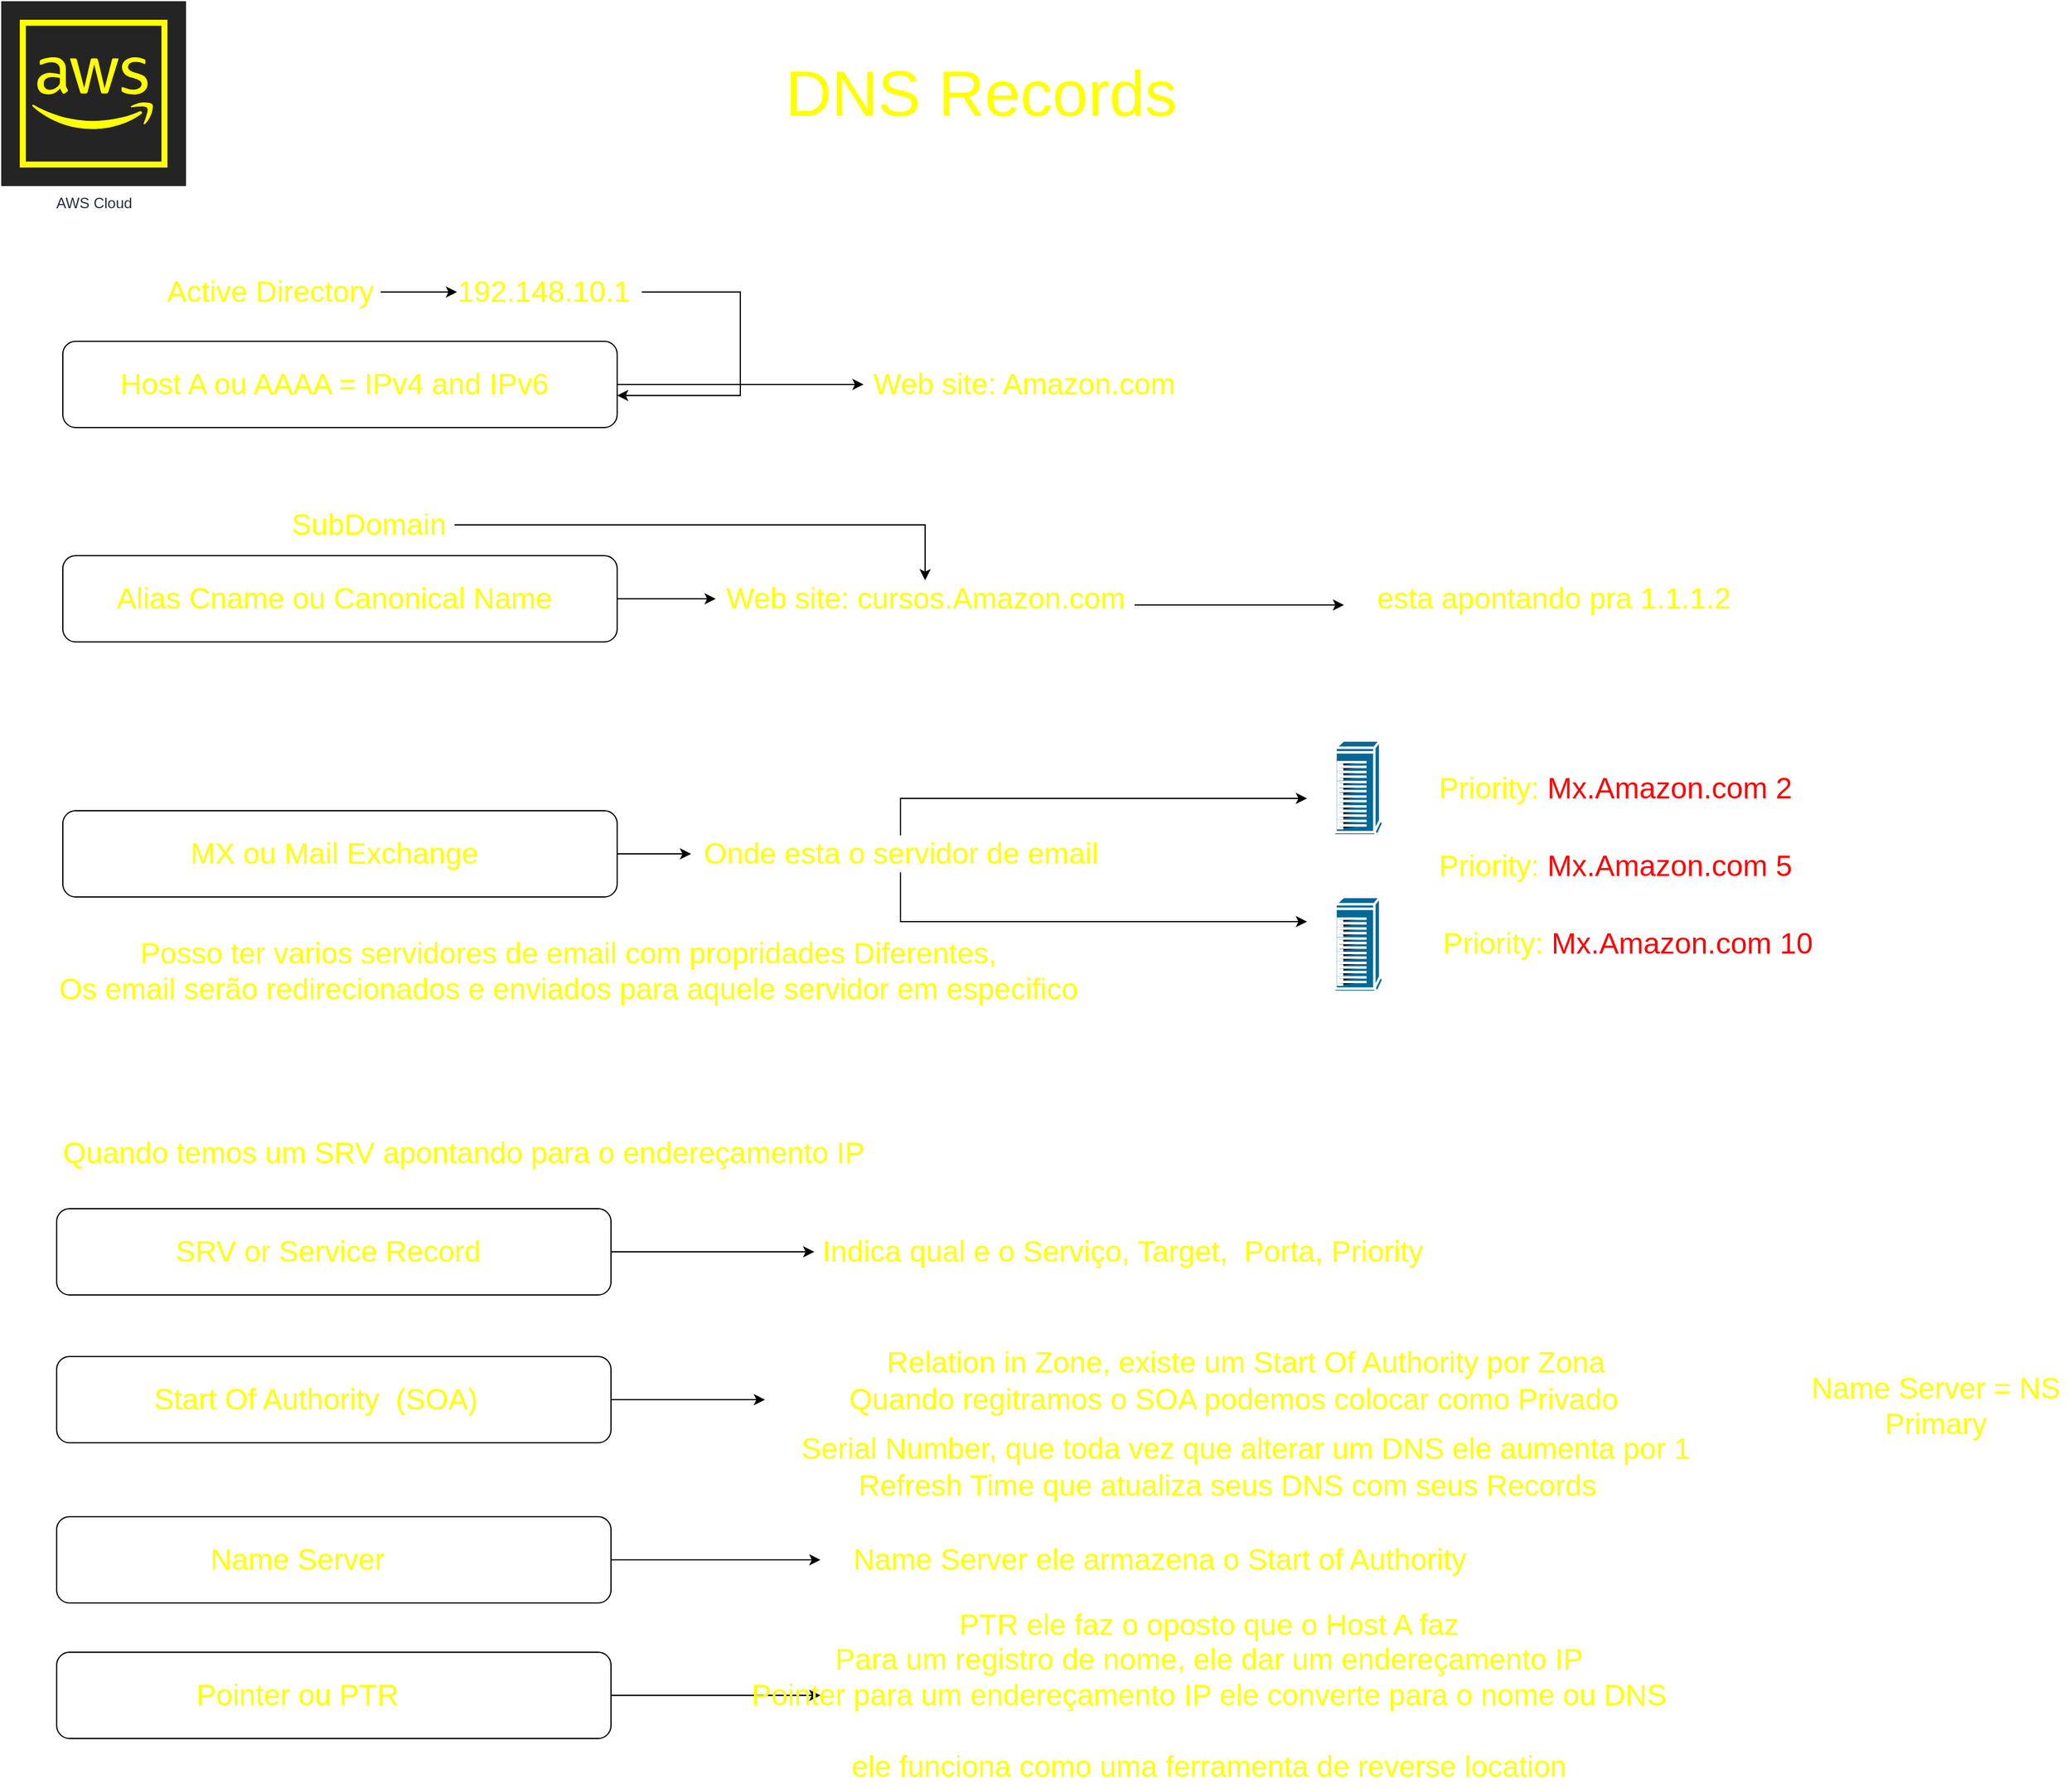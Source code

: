 <mxfile version="17.4.2" type="device"><diagram id="hCCKj2vFTID0ffG-_fMM" name="DNS Records"><mxGraphModel dx="1422" dy="3204" grid="1" gridSize="10" guides="1" tooltips="1" connect="1" arrows="1" fold="1" page="1" pageScale="1" pageWidth="1920" pageHeight="1200" math="0" shadow="0"><root><mxCell id="0"/><mxCell id="1" parent="0"/><mxCell id="IoY1ESuGI4Xy5PRTyeOw-23" style="edgeStyle=orthogonalEdgeStyle;rounded=0;orthogonalLoop=1;jettySize=auto;html=1;fontSize=24;fontColor=#FFFF00;" parent="1" source="IoY1ESuGI4Xy5PRTyeOw-3" edge="1"><mxGeometry relative="1" as="geometry"><mxPoint x="730" y="-2079" as="targetPoint"/></mxGeometry></mxCell><mxCell id="IoY1ESuGI4Xy5PRTyeOw-3" value="" style="rounded=1;whiteSpace=wrap;html=1;fontSize=16;fontColor=#D5E8D4;" parent="1" vertex="1"><mxGeometry x="80" y="-2114" width="450" height="70" as="geometry"/></mxCell><mxCell id="IoY1ESuGI4Xy5PRTyeOw-4" value="DNS Records" style="text;html=1;align=center;verticalAlign=middle;resizable=0;points=[];autosize=1;strokeColor=none;fillColor=none;fontSize=52;fontColor=#FFFF00;" parent="1" vertex="1"><mxGeometry x="660" y="-2350" width="330" height="70" as="geometry"/></mxCell><mxCell id="IoY1ESuGI4Xy5PRTyeOw-22" style="edgeStyle=orthogonalEdgeStyle;rounded=0;orthogonalLoop=1;jettySize=auto;html=1;fontSize=24;fontColor=#FFFF00;" parent="1" source="IoY1ESuGI4Xy5PRTyeOw-5" edge="1"><mxGeometry relative="1" as="geometry"><mxPoint x="610" y="-1905" as="targetPoint"/></mxGeometry></mxCell><mxCell id="IoY1ESuGI4Xy5PRTyeOw-5" value="" style="rounded=1;whiteSpace=wrap;html=1;fontSize=16;fontColor=#D5E8D4;" parent="1" vertex="1"><mxGeometry x="80" y="-1940" width="450" height="70" as="geometry"/></mxCell><mxCell id="IoY1ESuGI4Xy5PRTyeOw-31" style="edgeStyle=orthogonalEdgeStyle;rounded=0;orthogonalLoop=1;jettySize=auto;html=1;fontSize=24;fontColor=#FFFF00;" parent="1" source="IoY1ESuGI4Xy5PRTyeOw-6" target="IoY1ESuGI4Xy5PRTyeOw-30" edge="1"><mxGeometry relative="1" as="geometry"/></mxCell><mxCell id="IoY1ESuGI4Xy5PRTyeOw-6" value="" style="rounded=1;whiteSpace=wrap;html=1;fontSize=16;fontColor=#D5E8D4;" parent="1" vertex="1"><mxGeometry x="80" y="-1733" width="450" height="70" as="geometry"/></mxCell><mxCell id="IoY1ESuGI4Xy5PRTyeOw-43" style="edgeStyle=orthogonalEdgeStyle;rounded=0;orthogonalLoop=1;jettySize=auto;html=1;fontSize=24;fontColor=#FFFF00;" parent="1" source="IoY1ESuGI4Xy5PRTyeOw-7" edge="1"><mxGeometry relative="1" as="geometry"><mxPoint x="690" y="-1375" as="targetPoint"/><Array as="points"><mxPoint x="670" y="-1375"/></Array></mxGeometry></mxCell><mxCell id="IoY1ESuGI4Xy5PRTyeOw-7" value="" style="rounded=1;whiteSpace=wrap;html=1;fontSize=16;fontColor=#D5E8D4;" parent="1" vertex="1"><mxGeometry x="75" y="-1410" width="450" height="70" as="geometry"/></mxCell><mxCell id="IoY1ESuGI4Xy5PRTyeOw-9" value="Host A ou AAAA = IPv4 and IPv6" style="text;html=1;align=center;verticalAlign=middle;resizable=0;points=[];autosize=1;strokeColor=none;fillColor=none;fontSize=24;fontColor=#FFFF00;" parent="1" vertex="1"><mxGeometry x="120" y="-2094" width="360" height="30" as="geometry"/></mxCell><mxCell id="IoY1ESuGI4Xy5PRTyeOw-10" value="Alias Cname ou Canonical Name&lt;br&gt;" style="text;html=1;align=center;verticalAlign=middle;resizable=0;points=[];autosize=1;strokeColor=none;fillColor=none;fontSize=24;fontColor=#FFFF00;" parent="1" vertex="1"><mxGeometry x="115" y="-1920" width="370" height="30" as="geometry"/></mxCell><mxCell id="IoY1ESuGI4Xy5PRTyeOw-46" style="edgeStyle=orthogonalEdgeStyle;rounded=0;orthogonalLoop=1;jettySize=auto;html=1;fontSize=24;fontColor=#FFFF00;" parent="1" source="IoY1ESuGI4Xy5PRTyeOw-11" edge="1"><mxGeometry relative="1" as="geometry"><mxPoint x="650" y="-1255" as="targetPoint"/></mxGeometry></mxCell><mxCell id="IoY1ESuGI4Xy5PRTyeOw-11" value="" style="rounded=1;whiteSpace=wrap;html=1;fontSize=16;fontColor=#D5E8D4;" parent="1" vertex="1"><mxGeometry x="75" y="-1290" width="450" height="70" as="geometry"/></mxCell><mxCell id="IoY1ESuGI4Xy5PRTyeOw-55" style="edgeStyle=orthogonalEdgeStyle;rounded=0;orthogonalLoop=1;jettySize=auto;html=1;fontSize=24;fontColor=#FFFF00;" parent="1" source="IoY1ESuGI4Xy5PRTyeOw-12" edge="1"><mxGeometry relative="1" as="geometry"><mxPoint x="695" y="-1125" as="targetPoint"/></mxGeometry></mxCell><mxCell id="IoY1ESuGI4Xy5PRTyeOw-12" value="" style="rounded=1;whiteSpace=wrap;html=1;fontSize=16;fontColor=#D5E8D4;" parent="1" vertex="1"><mxGeometry x="75" y="-1160" width="450" height="70" as="geometry"/></mxCell><mxCell id="IoY1ESuGI4Xy5PRTyeOw-15" value="MX ou Mail Exchange" style="text;html=1;align=center;verticalAlign=middle;resizable=0;points=[];autosize=1;strokeColor=none;fillColor=none;fontSize=24;fontColor=#FFFF00;" parent="1" vertex="1"><mxGeometry x="175" y="-1713" width="250" height="30" as="geometry"/></mxCell><mxCell id="IoY1ESuGI4Xy5PRTyeOw-16" value="SRV or Service Record" style="text;html=1;align=center;verticalAlign=middle;resizable=0;points=[];autosize=1;strokeColor=none;fillColor=none;fontSize=24;fontColor=#FFFF00;" parent="1" vertex="1"><mxGeometry x="165" y="-1390" width="260" height="30" as="geometry"/></mxCell><mxCell id="IoY1ESuGI4Xy5PRTyeOw-17" value="" style="shape=image;html=1;verticalAlign=top;verticalLabelPosition=bottom;labelBackgroundColor=#ffffff;imageAspect=0;aspect=fixed;image=https://cdn1.iconfinder.com/data/icons/bootstrap/16/badge-ad-128.png;fontSize=24;fontColor=#FFFF00;" parent="1" vertex="1"><mxGeometry x="80" y="-2190" width="78" height="78" as="geometry"/></mxCell><mxCell id="IoY1ESuGI4Xy5PRTyeOw-19" style="edgeStyle=orthogonalEdgeStyle;rounded=0;orthogonalLoop=1;jettySize=auto;html=1;fontSize=24;fontColor=#FFFF00;" parent="1" source="IoY1ESuGI4Xy5PRTyeOw-18" edge="1"><mxGeometry relative="1" as="geometry"><mxPoint x="400" y="-2154" as="targetPoint"/></mxGeometry></mxCell><mxCell id="IoY1ESuGI4Xy5PRTyeOw-18" value="Active Directory" style="text;html=1;align=center;verticalAlign=middle;resizable=0;points=[];autosize=1;strokeColor=none;fillColor=none;fontSize=24;fontColor=#FFFF00;" parent="1" vertex="1"><mxGeometry x="158" y="-2169" width="180" height="30" as="geometry"/></mxCell><mxCell id="IoY1ESuGI4Xy5PRTyeOw-21" style="edgeStyle=orthogonalEdgeStyle;rounded=0;orthogonalLoop=1;jettySize=auto;html=1;fontSize=24;fontColor=#FFFF00;" parent="1" source="IoY1ESuGI4Xy5PRTyeOw-20" target="IoY1ESuGI4Xy5PRTyeOw-3" edge="1"><mxGeometry relative="1" as="geometry"><mxPoint x="600" y="-2070" as="targetPoint"/><Array as="points"><mxPoint x="630" y="-2154"/><mxPoint x="630" y="-2070"/></Array></mxGeometry></mxCell><mxCell id="IoY1ESuGI4Xy5PRTyeOw-20" value="192.148.10.1" style="text;html=1;align=center;verticalAlign=middle;resizable=0;points=[];autosize=1;strokeColor=none;fillColor=none;fontSize=24;fontColor=#FFFF00;" parent="1" vertex="1"><mxGeometry x="390" y="-2169" width="160" height="30" as="geometry"/></mxCell><mxCell id="IoY1ESuGI4Xy5PRTyeOw-24" value="Web site: Amazon.com" style="text;html=1;align=center;verticalAlign=middle;resizable=0;points=[];autosize=1;strokeColor=none;fillColor=none;fontSize=24;fontColor=#FFFF00;" parent="1" vertex="1"><mxGeometry x="730" y="-2094" width="260" height="30" as="geometry"/></mxCell><mxCell id="IoY1ESuGI4Xy5PRTyeOw-28" style="edgeStyle=orthogonalEdgeStyle;rounded=0;orthogonalLoop=1;jettySize=auto;html=1;fontSize=24;fontColor=#FFFF00;" parent="1" source="IoY1ESuGI4Xy5PRTyeOw-25" edge="1"><mxGeometry relative="1" as="geometry"><mxPoint x="1120" y="-1900" as="targetPoint"/><Array as="points"><mxPoint x="1080" y="-1900"/></Array></mxGeometry></mxCell><mxCell id="IoY1ESuGI4Xy5PRTyeOw-25" value="Web site: cursos.Amazon.com" style="text;html=1;align=center;verticalAlign=middle;resizable=0;points=[];autosize=1;strokeColor=none;fillColor=none;fontSize=24;fontColor=#FFFF00;" parent="1" vertex="1"><mxGeometry x="610" y="-1920" width="340" height="30" as="geometry"/></mxCell><mxCell id="IoY1ESuGI4Xy5PRTyeOw-27" style="edgeStyle=orthogonalEdgeStyle;rounded=0;orthogonalLoop=1;jettySize=auto;html=1;fontSize=24;fontColor=#FFFF00;" parent="1" source="IoY1ESuGI4Xy5PRTyeOw-26" target="IoY1ESuGI4Xy5PRTyeOw-25" edge="1"><mxGeometry relative="1" as="geometry"/></mxCell><mxCell id="IoY1ESuGI4Xy5PRTyeOw-26" value="SubDomain" style="text;html=1;align=center;verticalAlign=middle;resizable=0;points=[];autosize=1;strokeColor=none;fillColor=none;fontSize=24;fontColor=#FFFF00;" parent="1" vertex="1"><mxGeometry x="258" y="-1980" width="140" height="30" as="geometry"/></mxCell><mxCell id="IoY1ESuGI4Xy5PRTyeOw-29" value="esta apontando pra 1.1.1.2" style="text;html=1;align=center;verticalAlign=middle;resizable=0;points=[];autosize=1;strokeColor=none;fillColor=none;fontSize=24;fontColor=#FFFF00;" parent="1" vertex="1"><mxGeometry x="1140" y="-1920" width="300" height="30" as="geometry"/></mxCell><mxCell id="IoY1ESuGI4Xy5PRTyeOw-32" style="edgeStyle=orthogonalEdgeStyle;rounded=0;orthogonalLoop=1;jettySize=auto;html=1;fontSize=24;fontColor=#FFFF00;" parent="1" source="IoY1ESuGI4Xy5PRTyeOw-30" edge="1"><mxGeometry relative="1" as="geometry"><mxPoint x="1090" y="-1743" as="targetPoint"/><Array as="points"><mxPoint x="760" y="-1743"/><mxPoint x="1020" y="-1743"/></Array></mxGeometry></mxCell><mxCell id="IoY1ESuGI4Xy5PRTyeOw-34" style="edgeStyle=orthogonalEdgeStyle;rounded=0;orthogonalLoop=1;jettySize=auto;html=1;fontSize=24;fontColor=#FFFF00;" parent="1" source="IoY1ESuGI4Xy5PRTyeOw-30" edge="1"><mxGeometry relative="1" as="geometry"><mxPoint x="1090" y="-1643" as="targetPoint"/><Array as="points"><mxPoint x="760" y="-1643"/><mxPoint x="1090" y="-1643"/></Array></mxGeometry></mxCell><mxCell id="IoY1ESuGI4Xy5PRTyeOw-30" value="Onde esta o servidor de email" style="text;html=1;align=center;verticalAlign=middle;resizable=0;points=[];autosize=1;strokeColor=none;fillColor=none;fontSize=24;fontColor=#FFFF00;" parent="1" vertex="1"><mxGeometry x="590" y="-1713" width="340" height="30" as="geometry"/></mxCell><mxCell id="IoY1ESuGI4Xy5PRTyeOw-33" value="AWS Cloud" style="sketch=0;outlineConnect=0;fontColor=#232F3E;gradientColor=none;strokeColor=#FFFF00;fillColor=#242424;dashed=0;verticalLabelPosition=bottom;verticalAlign=top;align=center;html=1;fontSize=12;fontStyle=0;aspect=fixed;shape=mxgraph.aws4.resourceIcon;resIcon=mxgraph.aws4.aws_cloud;" parent="1" vertex="1"><mxGeometry x="30" y="-2390" width="150" height="150" as="geometry"/></mxCell><mxCell id="IoY1ESuGI4Xy5PRTyeOw-35" value="" style="shape=mxgraph.cisco.computers_and_peripherals.ibm_tower;sketch=0;html=1;pointerEvents=1;dashed=0;fillColor=#036897;strokeColor=#ffffff;strokeWidth=2;verticalLabelPosition=bottom;verticalAlign=top;align=center;outlineConnect=0;fontSize=24;fontColor=#FFFF00;" parent="1" vertex="1"><mxGeometry x="1110" y="-1790" width="42" height="77" as="geometry"/></mxCell><mxCell id="IoY1ESuGI4Xy5PRTyeOw-36" value="" style="shape=mxgraph.cisco.computers_and_peripherals.ibm_tower;sketch=0;html=1;pointerEvents=1;dashed=0;fillColor=#036897;strokeColor=#ffffff;strokeWidth=2;verticalLabelPosition=bottom;verticalAlign=top;align=center;outlineConnect=0;fontSize=24;fontColor=#FFFF00;" parent="1" vertex="1"><mxGeometry x="1110" y="-1663" width="42" height="77" as="geometry"/></mxCell><mxCell id="IoY1ESuGI4Xy5PRTyeOw-37" value="&lt;font color=&quot;#ffff00&quot;&gt;Priority:&lt;/font&gt; Mx.Amazon.com 2" style="text;html=1;align=center;verticalAlign=middle;resizable=0;points=[];autosize=1;fontSize=24;fontColor=#FF0000;" parent="1" vertex="1"><mxGeometry x="1190" y="-1766.5" width="300" height="30" as="geometry"/></mxCell><mxCell id="IoY1ESuGI4Xy5PRTyeOw-39" value="&lt;font color=&quot;#ffff00&quot;&gt;Priority:&lt;/font&gt; Mx.Amazon.com 5" style="text;html=1;align=center;verticalAlign=middle;resizable=0;points=[];autosize=1;fontSize=24;fontColor=#FF0000;" parent="1" vertex="1"><mxGeometry x="1190" y="-1703" width="300" height="30" as="geometry"/></mxCell><mxCell id="IoY1ESuGI4Xy5PRTyeOw-40" value="&lt;font color=&quot;#ffff00&quot;&gt;Priority:&lt;/font&gt; Mx.Amazon.com 10" style="text;html=1;align=center;verticalAlign=middle;resizable=0;points=[];autosize=1;fontSize=24;fontColor=#FF0000;" parent="1" vertex="1"><mxGeometry x="1190" y="-1640" width="320" height="30" as="geometry"/></mxCell><mxCell id="IoY1ESuGI4Xy5PRTyeOw-41" value="Posso ter varios servidores de email com propridades Diferentes,&lt;br&gt;Os email serão redirecionados e enviados para aquele servidor em especifico" style="text;html=1;align=center;verticalAlign=middle;resizable=0;points=[];autosize=1;strokeColor=none;fillColor=none;fontSize=24;fontColor=#FFFF00;" parent="1" vertex="1"><mxGeometry x="70" y="-1633" width="840" height="60" as="geometry"/></mxCell><mxCell id="IoY1ESuGI4Xy5PRTyeOw-42" value="Quando temos um SRV apontando para o endereçamento IP" style="text;html=1;align=center;verticalAlign=middle;resizable=0;points=[];autosize=1;strokeColor=none;fillColor=none;fontSize=24;fontColor=#FFFF00;" parent="1" vertex="1"><mxGeometry x="70" y="-1470" width="670" height="30" as="geometry"/></mxCell><mxCell id="IoY1ESuGI4Xy5PRTyeOw-44" value="Indica qual e o Serviço, Target,&amp;nbsp; Porta, Priority" style="text;html=1;align=center;verticalAlign=middle;resizable=0;points=[];autosize=1;strokeColor=none;fillColor=none;fontSize=24;fontColor=#FFFF00;" parent="1" vertex="1"><mxGeometry x="690" y="-1390" width="500" height="30" as="geometry"/></mxCell><mxCell id="IoY1ESuGI4Xy5PRTyeOw-45" value="Start Of Authority&amp;nbsp; (SOA)" style="text;html=1;align=center;verticalAlign=middle;resizable=0;points=[];autosize=1;strokeColor=none;fillColor=none;fontSize=24;fontColor=#FFFF00;" parent="1" vertex="1"><mxGeometry x="145" y="-1270" width="280" height="30" as="geometry"/></mxCell><mxCell id="IoY1ESuGI4Xy5PRTyeOw-47" value="Relation in Zone, existe um Start Of Authority por Zona" style="text;html=1;align=center;verticalAlign=middle;resizable=0;points=[];autosize=1;strokeColor=none;fillColor=none;fontSize=24;fontColor=#FFFF00;" parent="1" vertex="1"><mxGeometry x="740" y="-1300" width="600" height="30" as="geometry"/></mxCell><mxCell id="IoY1ESuGI4Xy5PRTyeOw-48" value="Name Server = NS&lt;br&gt;Primary" style="text;html=1;align=center;verticalAlign=middle;resizable=0;points=[];autosize=1;strokeColor=none;fillColor=none;fontSize=24;fontColor=#FFFF00;" parent="1" vertex="1"><mxGeometry x="1490" y="-1280" width="220" height="60" as="geometry"/></mxCell><mxCell id="IoY1ESuGI4Xy5PRTyeOw-49" value="Quando regitramos o SOA podemos colocar como Privado" style="text;html=1;align=center;verticalAlign=middle;resizable=0;points=[];autosize=1;strokeColor=none;fillColor=none;fontSize=24;fontColor=#FFFF00;" parent="1" vertex="1"><mxGeometry x="710" y="-1270" width="640" height="30" as="geometry"/></mxCell><mxCell id="IoY1ESuGI4Xy5PRTyeOw-50" value="Serial Number, que toda vez que alterar um DNS ele aumenta por 1" style="text;html=1;align=center;verticalAlign=middle;resizable=0;points=[];autosize=1;strokeColor=none;fillColor=none;fontSize=24;fontColor=#FFFF00;" parent="1" vertex="1"><mxGeometry x="670" y="-1230" width="740" height="30" as="geometry"/></mxCell><mxCell id="IoY1ESuGI4Xy5PRTyeOw-51" value="Refresh Time que atualiza seus DNS com seus Records" style="text;html=1;align=center;verticalAlign=middle;resizable=0;points=[];autosize=1;strokeColor=none;fillColor=none;fontSize=24;fontColor=#FFFF00;" parent="1" vertex="1"><mxGeometry x="720" y="-1200" width="610" height="30" as="geometry"/></mxCell><mxCell id="IoY1ESuGI4Xy5PRTyeOw-52" value="Name Server" style="text;html=1;align=center;verticalAlign=middle;resizable=0;points=[];autosize=1;strokeColor=none;fillColor=none;fontSize=24;fontColor=#FFFF00;" parent="1" vertex="1"><mxGeometry x="190" y="-1140" width="160" height="30" as="geometry"/></mxCell><mxCell id="jwYYgNI3UyW2lIDfthC2-1" value="Name Server ele armazena o Start of Authority" style="text;html=1;align=center;verticalAlign=middle;resizable=0;points=[];autosize=1;strokeColor=none;fillColor=none;fontSize=24;fontColor=#FFFF00;" vertex="1" parent="1"><mxGeometry x="715" y="-1140" width="510" height="30" as="geometry"/></mxCell><mxCell id="jwYYgNI3UyW2lIDfthC2-2" style="edgeStyle=orthogonalEdgeStyle;rounded=0;orthogonalLoop=1;jettySize=auto;html=1;fontSize=24;fontColor=#FFFF00;" edge="1" parent="1" source="jwYYgNI3UyW2lIDfthC2-3"><mxGeometry relative="1" as="geometry"><mxPoint x="695" y="-1015" as="targetPoint"/></mxGeometry></mxCell><mxCell id="jwYYgNI3UyW2lIDfthC2-3" value="" style="rounded=1;whiteSpace=wrap;html=1;fontSize=16;fontColor=#D5E8D4;" vertex="1" parent="1"><mxGeometry x="75" y="-1050" width="450" height="70" as="geometry"/></mxCell><mxCell id="jwYYgNI3UyW2lIDfthC2-4" value="Pointer ou PTR" style="text;html=1;align=center;verticalAlign=middle;resizable=0;points=[];autosize=1;strokeColor=none;fillColor=none;fontSize=24;fontColor=#FFFF00;" vertex="1" parent="1"><mxGeometry x="180" y="-1030" width="180" height="30" as="geometry"/></mxCell><mxCell id="jwYYgNI3UyW2lIDfthC2-5" value="PTR ele faz o oposto que o Host A faz&lt;br&gt;Para um registro de nome, ele dar um endereçamento IP&lt;br&gt;Pointer para um endereçamento IP ele converte para o nome ou DNS&lt;br&gt;&lt;br&gt;ele funciona como uma ferramenta de reverse location" style="text;html=1;align=center;verticalAlign=middle;resizable=0;points=[];autosize=1;strokeColor=none;fillColor=none;fontSize=24;fontColor=#FFFF00;" vertex="1" parent="1"><mxGeometry x="630" y="-1090" width="760" height="150" as="geometry"/></mxCell></root></mxGraphModel></diagram></mxfile>